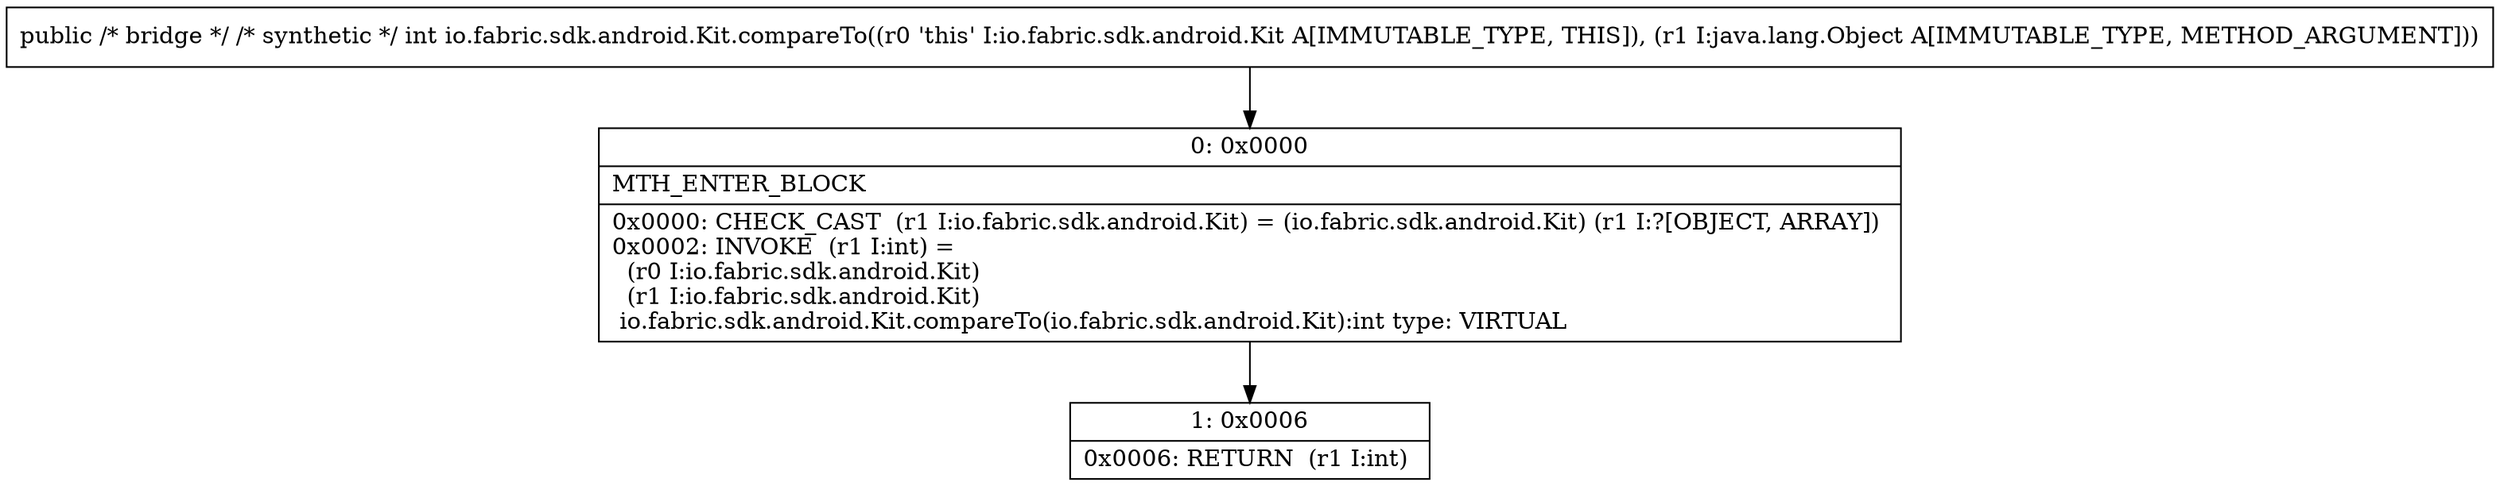 digraph "CFG forio.fabric.sdk.android.Kit.compareTo(Ljava\/lang\/Object;)I" {
Node_0 [shape=record,label="{0\:\ 0x0000|MTH_ENTER_BLOCK\l|0x0000: CHECK_CAST  (r1 I:io.fabric.sdk.android.Kit) = (io.fabric.sdk.android.Kit) (r1 I:?[OBJECT, ARRAY]) \l0x0002: INVOKE  (r1 I:int) = \l  (r0 I:io.fabric.sdk.android.Kit)\l  (r1 I:io.fabric.sdk.android.Kit)\l io.fabric.sdk.android.Kit.compareTo(io.fabric.sdk.android.Kit):int type: VIRTUAL \l}"];
Node_1 [shape=record,label="{1\:\ 0x0006|0x0006: RETURN  (r1 I:int) \l}"];
MethodNode[shape=record,label="{public \/* bridge *\/ \/* synthetic *\/ int io.fabric.sdk.android.Kit.compareTo((r0 'this' I:io.fabric.sdk.android.Kit A[IMMUTABLE_TYPE, THIS]), (r1 I:java.lang.Object A[IMMUTABLE_TYPE, METHOD_ARGUMENT])) }"];
MethodNode -> Node_0;
Node_0 -> Node_1;
}

